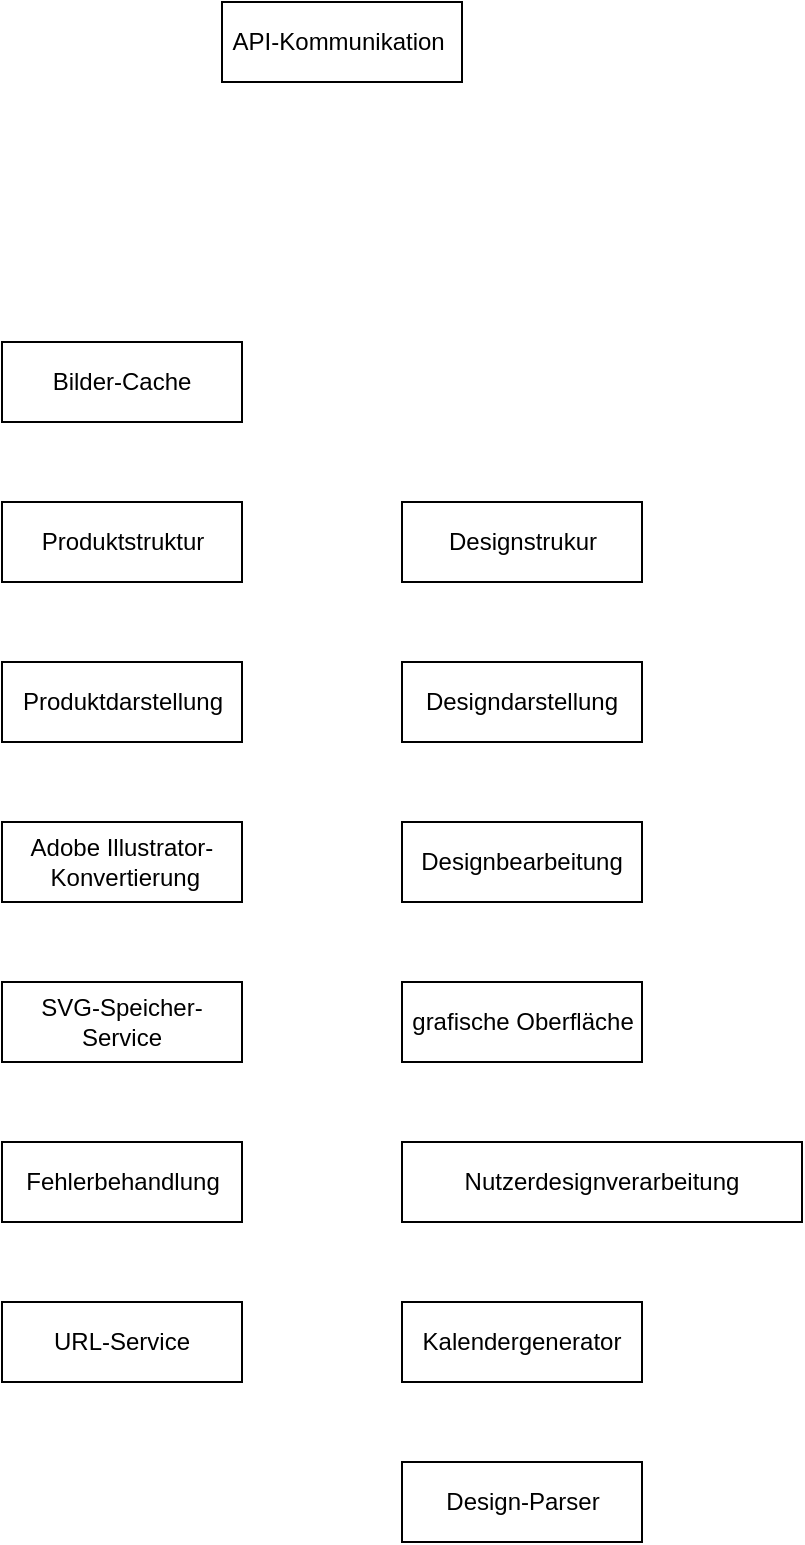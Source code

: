 <mxfile version="14.4.2" type="github">
  <diagram id="tkPnimrYDGrVxqu_xDMx" name="Page-1">
    <mxGraphModel dx="2066" dy="1160" grid="1" gridSize="10" guides="1" tooltips="1" connect="1" arrows="1" fold="1" page="1" pageScale="1" pageWidth="827" pageHeight="1169" math="0" shadow="0">
      <root>
        <mxCell id="0" />
        <mxCell id="1" parent="0" />
        <mxCell id="QfUSe7zzY1h963QB0o7S-1" value="Produktdarstellung" style="html=1;" vertex="1" parent="1">
          <mxGeometry x="200" y="600" width="120" height="40" as="geometry" />
        </mxCell>
        <mxCell id="QfUSe7zzY1h963QB0o7S-2" value="Designdarstellung" style="rounded=0;whiteSpace=wrap;html=1;" vertex="1" parent="1">
          <mxGeometry x="400" y="600" width="120" height="40" as="geometry" />
        </mxCell>
        <mxCell id="QfUSe7zzY1h963QB0o7S-4" value="Designstrukur" style="html=1;" vertex="1" parent="1">
          <mxGeometry x="400" y="520" width="120" height="40" as="geometry" />
        </mxCell>
        <mxCell id="QfUSe7zzY1h963QB0o7S-5" value="Produktstruktur" style="html=1;" vertex="1" parent="1">
          <mxGeometry x="200" y="520" width="120" height="40" as="geometry" />
        </mxCell>
        <mxCell id="QfUSe7zzY1h963QB0o7S-6" value="API-Kommunikation&amp;nbsp;" style="rounded=0;whiteSpace=wrap;html=1;" vertex="1" parent="1">
          <mxGeometry x="310" y="270" width="120" height="40" as="geometry" />
        </mxCell>
        <mxCell id="QfUSe7zzY1h963QB0o7S-7" value="Designbearbeitung" style="rounded=0;whiteSpace=wrap;html=1;" vertex="1" parent="1">
          <mxGeometry x="400" y="680" width="120" height="40" as="geometry" />
        </mxCell>
        <mxCell id="QfUSe7zzY1h963QB0o7S-8" value="Adobe Illustrator- &amp;nbsp;Konvertierung" style="rounded=0;whiteSpace=wrap;html=1;" vertex="1" parent="1">
          <mxGeometry x="200" y="680" width="120" height="40" as="geometry" />
        </mxCell>
        <mxCell id="QfUSe7zzY1h963QB0o7S-9" value="SVG-Speicher-Service" style="rounded=0;whiteSpace=wrap;html=1;" vertex="1" parent="1">
          <mxGeometry x="200" y="760" width="120" height="40" as="geometry" />
        </mxCell>
        <mxCell id="QfUSe7zzY1h963QB0o7S-10" value="grafische Oberfläche" style="html=1;" vertex="1" parent="1">
          <mxGeometry x="400" y="760" width="120" height="40" as="geometry" />
        </mxCell>
        <mxCell id="QfUSe7zzY1h963QB0o7S-11" value="Nutzerdesignverarbeitung" style="rounded=0;whiteSpace=wrap;html=1;" vertex="1" parent="1">
          <mxGeometry x="400" y="840" width="200" height="40" as="geometry" />
        </mxCell>
        <mxCell id="QfUSe7zzY1h963QB0o7S-12" value="Kalendergenerator" style="rounded=0;whiteSpace=wrap;html=1;" vertex="1" parent="1">
          <mxGeometry x="400" y="920" width="120" height="40" as="geometry" />
        </mxCell>
        <mxCell id="QfUSe7zzY1h963QB0o7S-13" value="Fehlerbehandlung" style="html=1;" vertex="1" parent="1">
          <mxGeometry x="200" y="840" width="120" height="40" as="geometry" />
        </mxCell>
        <mxCell id="QfUSe7zzY1h963QB0o7S-14" value="Bilder-Cache" style="rounded=0;whiteSpace=wrap;html=1;" vertex="1" parent="1">
          <mxGeometry x="200" y="440" width="120" height="40" as="geometry" />
        </mxCell>
        <mxCell id="QfUSe7zzY1h963QB0o7S-16" value="URL-Service" style="rounded=0;whiteSpace=wrap;html=1;" vertex="1" parent="1">
          <mxGeometry x="200" y="920" width="120" height="40" as="geometry" />
        </mxCell>
        <mxCell id="QfUSe7zzY1h963QB0o7S-17" value="Design-Parser" style="html=1;" vertex="1" parent="1">
          <mxGeometry x="400" y="1000" width="120" height="40" as="geometry" />
        </mxCell>
      </root>
    </mxGraphModel>
  </diagram>
</mxfile>

